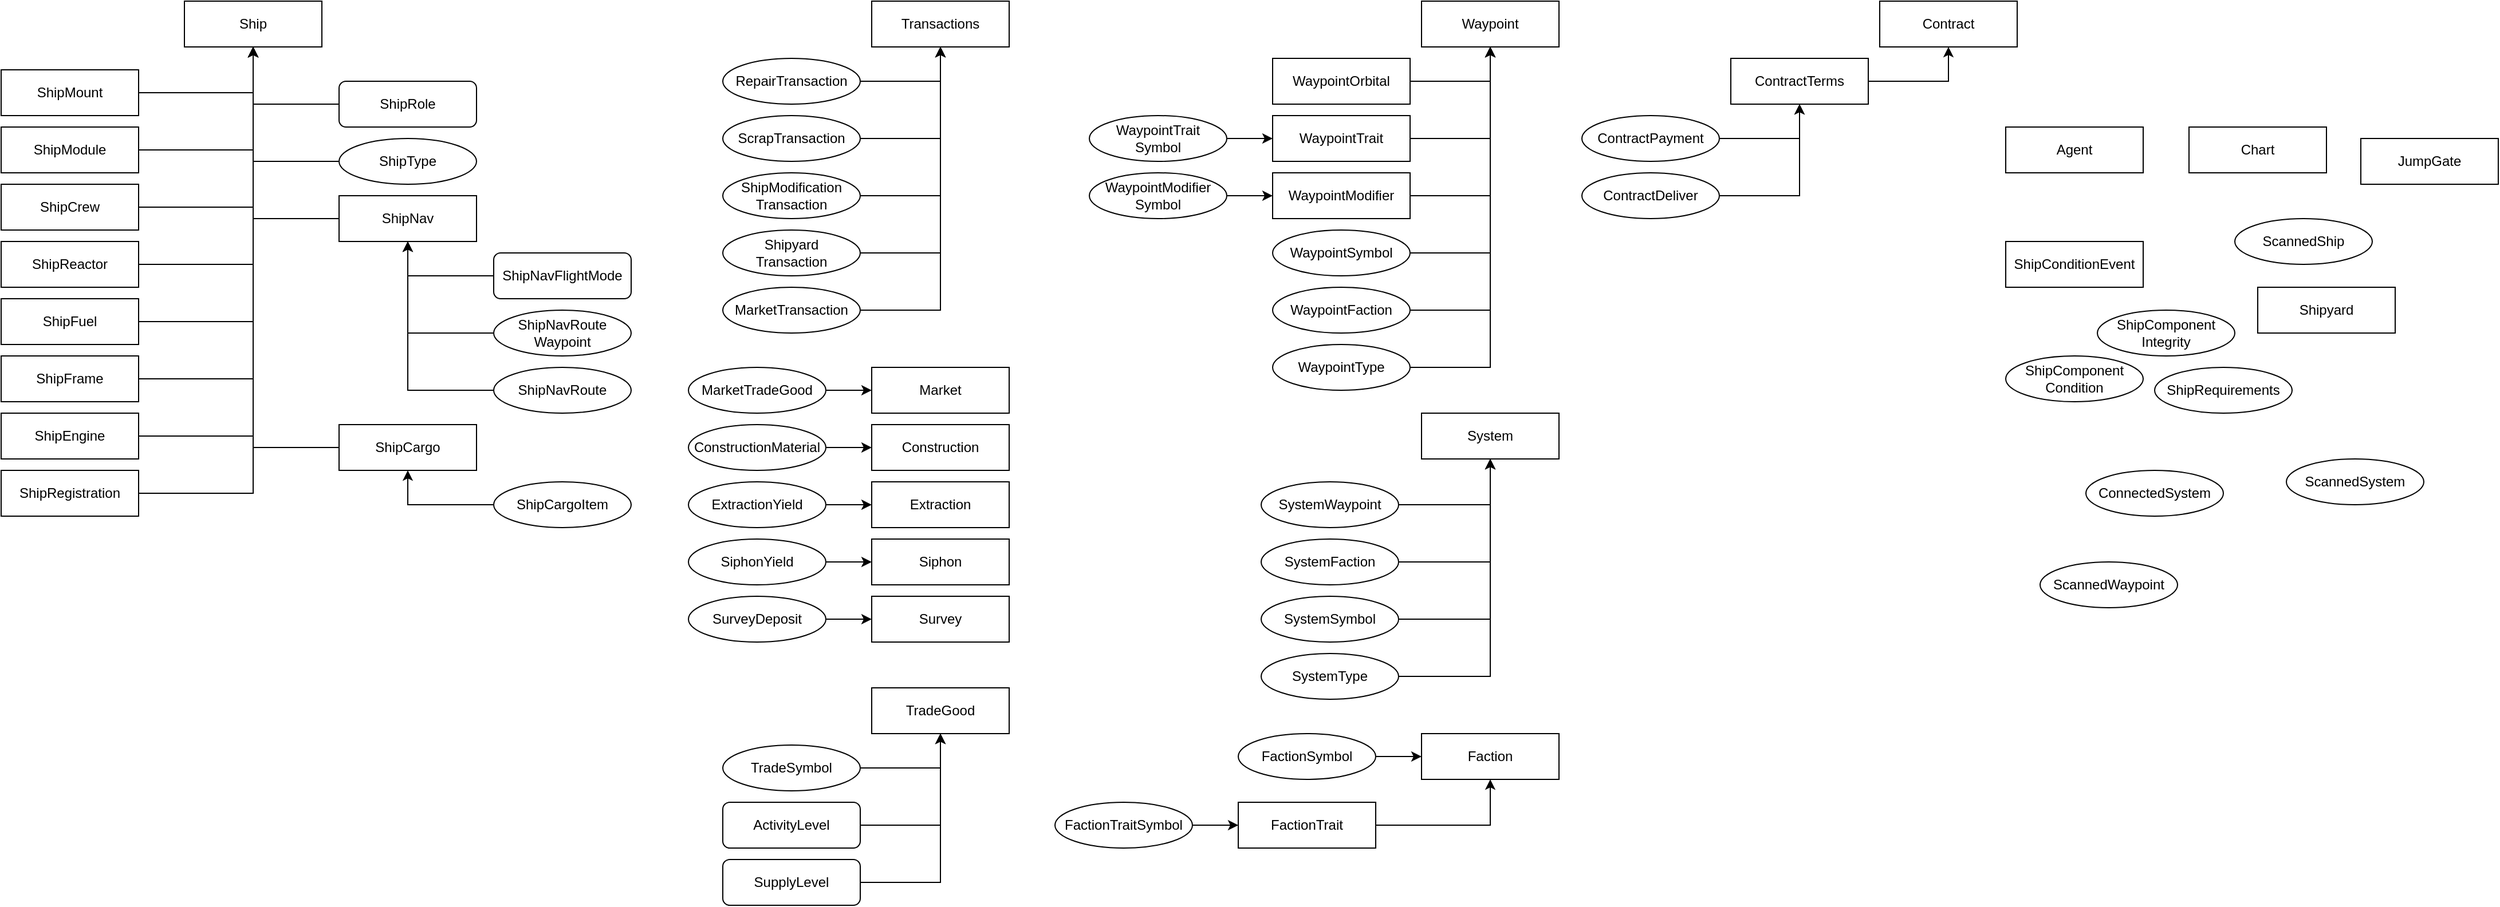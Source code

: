 <mxfile version="24.5.4" type="github" pages="2">
  <diagram name="Page-1" id="n1djBMxe8hHKIEd8i9Pb">
    <mxGraphModel dx="2764" dy="1000" grid="1" gridSize="10" guides="1" tooltips="1" connect="1" arrows="1" fold="1" page="1" pageScale="1" pageWidth="850" pageHeight="1100" math="0" shadow="0">
      <root>
        <mxCell id="0" />
        <mxCell id="1" parent="0" />
        <mxCell id="49KmKqLuegTFWFSld-SZ-138" style="edgeStyle=orthogonalEdgeStyle;rounded=0;orthogonalLoop=1;jettySize=auto;html=1;" edge="1" parent="1" source="49KmKqLuegTFWFSld-SZ-6" target="49KmKqLuegTFWFSld-SZ-116">
          <mxGeometry relative="1" as="geometry" />
        </mxCell>
        <mxCell id="49KmKqLuegTFWFSld-SZ-6" value="ActivityLevel" style="rounded=1;whiteSpace=wrap;html=1;" vertex="1" parent="1">
          <mxGeometry x="-90" y="780" width="120" height="40" as="geometry" />
        </mxCell>
        <mxCell id="49KmKqLuegTFWFSld-SZ-7" value="Agent" style="rounded=0;whiteSpace=wrap;html=1;" vertex="1" parent="1">
          <mxGeometry x="1030" y="190" width="120" height="40" as="geometry" />
        </mxCell>
        <mxCell id="49KmKqLuegTFWFSld-SZ-8" value="Chart" style="rounded=0;whiteSpace=wrap;html=1;" vertex="1" parent="1">
          <mxGeometry x="1190" y="190" width="120" height="40" as="geometry" />
        </mxCell>
        <mxCell id="49KmKqLuegTFWFSld-SZ-9" value="ConnectedSystem" style="ellipse;whiteSpace=wrap;html=1;" vertex="1" parent="1">
          <mxGeometry x="1100" y="490" width="120" height="40" as="geometry" />
        </mxCell>
        <mxCell id="49KmKqLuegTFWFSld-SZ-11" value="Construction" style="rounded=0;whiteSpace=wrap;html=1;" vertex="1" parent="1">
          <mxGeometry x="40" y="450" width="120" height="40" as="geometry" />
        </mxCell>
        <mxCell id="49KmKqLuegTFWFSld-SZ-18" style="edgeStyle=orthogonalEdgeStyle;rounded=0;orthogonalLoop=1;jettySize=auto;html=1;" edge="1" parent="1" source="49KmKqLuegTFWFSld-SZ-13" target="49KmKqLuegTFWFSld-SZ-11">
          <mxGeometry relative="1" as="geometry" />
        </mxCell>
        <mxCell id="49KmKqLuegTFWFSld-SZ-13" value="ConstructionMaterial" style="ellipse;whiteSpace=wrap;html=1;" vertex="1" parent="1">
          <mxGeometry x="-120" y="450" width="120" height="40" as="geometry" />
        </mxCell>
        <mxCell id="49KmKqLuegTFWFSld-SZ-14" value="Contract" style="rounded=0;whiteSpace=wrap;html=1;" vertex="1" parent="1">
          <mxGeometry x="920" y="80" width="120" height="40" as="geometry" />
        </mxCell>
        <mxCell id="49KmKqLuegTFWFSld-SZ-23" style="edgeStyle=orthogonalEdgeStyle;rounded=0;orthogonalLoop=1;jettySize=auto;html=1;" edge="1" parent="1" source="49KmKqLuegTFWFSld-SZ-15" target="49KmKqLuegTFWFSld-SZ-14">
          <mxGeometry relative="1" as="geometry" />
        </mxCell>
        <mxCell id="49KmKqLuegTFWFSld-SZ-15" value="ContractTerms" style="rounded=0;whiteSpace=wrap;html=1;" vertex="1" parent="1">
          <mxGeometry x="790" y="130" width="120" height="40" as="geometry" />
        </mxCell>
        <mxCell id="49KmKqLuegTFWFSld-SZ-22" style="edgeStyle=orthogonalEdgeStyle;rounded=0;orthogonalLoop=1;jettySize=auto;html=1;" edge="1" parent="1" source="49KmKqLuegTFWFSld-SZ-19" target="49KmKqLuegTFWFSld-SZ-15">
          <mxGeometry relative="1" as="geometry">
            <mxPoint x="550" y="270" as="sourcePoint" />
          </mxGeometry>
        </mxCell>
        <mxCell id="49KmKqLuegTFWFSld-SZ-19" value="ContractDeliver" style="ellipse;whiteSpace=wrap;html=1;" vertex="1" parent="1">
          <mxGeometry x="660" y="230" width="120" height="40" as="geometry" />
        </mxCell>
        <mxCell id="49KmKqLuegTFWFSld-SZ-21" style="edgeStyle=orthogonalEdgeStyle;rounded=0;orthogonalLoop=1;jettySize=auto;html=1;" edge="1" parent="1" source="49KmKqLuegTFWFSld-SZ-20" target="49KmKqLuegTFWFSld-SZ-15">
          <mxGeometry relative="1" as="geometry">
            <mxPoint x="680" y="270" as="sourcePoint" />
          </mxGeometry>
        </mxCell>
        <mxCell id="49KmKqLuegTFWFSld-SZ-20" value="ContractPayment" style="ellipse;whiteSpace=wrap;html=1;" vertex="1" parent="1">
          <mxGeometry x="660" y="180" width="120" height="40" as="geometry" />
        </mxCell>
        <mxCell id="49KmKqLuegTFWFSld-SZ-24" value="Extraction" style="rounded=0;whiteSpace=wrap;html=1;" vertex="1" parent="1">
          <mxGeometry x="40" y="500" width="120" height="40" as="geometry" />
        </mxCell>
        <mxCell id="49KmKqLuegTFWFSld-SZ-26" style="edgeStyle=orthogonalEdgeStyle;rounded=0;orthogonalLoop=1;jettySize=auto;html=1;" edge="1" parent="1" source="49KmKqLuegTFWFSld-SZ-25" target="49KmKqLuegTFWFSld-SZ-24">
          <mxGeometry relative="1" as="geometry" />
        </mxCell>
        <mxCell id="49KmKqLuegTFWFSld-SZ-25" value="ExtractionYield" style="ellipse;whiteSpace=wrap;html=1;" vertex="1" parent="1">
          <mxGeometry x="-120" y="500" width="120" height="40" as="geometry" />
        </mxCell>
        <mxCell id="49KmKqLuegTFWFSld-SZ-27" value="Faction" style="rounded=0;whiteSpace=wrap;html=1;" vertex="1" parent="1">
          <mxGeometry x="520" y="720" width="120" height="40" as="geometry" />
        </mxCell>
        <mxCell id="49KmKqLuegTFWFSld-SZ-34" style="edgeStyle=orthogonalEdgeStyle;rounded=0;orthogonalLoop=1;jettySize=auto;html=1;" edge="1" parent="1" source="49KmKqLuegTFWFSld-SZ-29" target="49KmKqLuegTFWFSld-SZ-27">
          <mxGeometry relative="1" as="geometry" />
        </mxCell>
        <mxCell id="49KmKqLuegTFWFSld-SZ-29" value="FactionSymbol" style="ellipse;whiteSpace=wrap;html=1;" vertex="1" parent="1">
          <mxGeometry x="360" y="720" width="120" height="40" as="geometry" />
        </mxCell>
        <mxCell id="49KmKqLuegTFWFSld-SZ-33" style="edgeStyle=orthogonalEdgeStyle;rounded=0;orthogonalLoop=1;jettySize=auto;html=1;" edge="1" parent="1" source="49KmKqLuegTFWFSld-SZ-32" target="49KmKqLuegTFWFSld-SZ-27">
          <mxGeometry relative="1" as="geometry" />
        </mxCell>
        <mxCell id="49KmKqLuegTFWFSld-SZ-32" value="FactionTrait" style="rounded=0;whiteSpace=wrap;html=1;" vertex="1" parent="1">
          <mxGeometry x="360" y="780" width="120" height="40" as="geometry" />
        </mxCell>
        <mxCell id="49KmKqLuegTFWFSld-SZ-36" style="edgeStyle=orthogonalEdgeStyle;rounded=0;orthogonalLoop=1;jettySize=auto;html=1;" edge="1" parent="1" source="49KmKqLuegTFWFSld-SZ-35" target="49KmKqLuegTFWFSld-SZ-32">
          <mxGeometry relative="1" as="geometry" />
        </mxCell>
        <mxCell id="49KmKqLuegTFWFSld-SZ-35" value="FactionTraitSymbol" style="ellipse;whiteSpace=wrap;html=1;" vertex="1" parent="1">
          <mxGeometry x="200" y="780" width="120" height="40" as="geometry" />
        </mxCell>
        <mxCell id="49KmKqLuegTFWFSld-SZ-37" value="JumpGate" style="rounded=0;whiteSpace=wrap;html=1;" vertex="1" parent="1">
          <mxGeometry x="1340" y="200" width="120" height="40" as="geometry" />
        </mxCell>
        <mxCell id="49KmKqLuegTFWFSld-SZ-38" value="Market" style="rounded=0;whiteSpace=wrap;html=1;" vertex="1" parent="1">
          <mxGeometry x="40" y="400" width="120" height="40" as="geometry" />
        </mxCell>
        <mxCell id="49KmKqLuegTFWFSld-SZ-139" style="edgeStyle=orthogonalEdgeStyle;rounded=0;orthogonalLoop=1;jettySize=auto;html=1;" edge="1" parent="1" source="49KmKqLuegTFWFSld-SZ-39" target="49KmKqLuegTFWFSld-SZ-38">
          <mxGeometry relative="1" as="geometry" />
        </mxCell>
        <mxCell id="49KmKqLuegTFWFSld-SZ-39" value="MarketTradeGood" style="ellipse;whiteSpace=wrap;html=1;" vertex="1" parent="1">
          <mxGeometry x="-120" y="400" width="120" height="40" as="geometry" />
        </mxCell>
        <mxCell id="49KmKqLuegTFWFSld-SZ-42" style="edgeStyle=orthogonalEdgeStyle;rounded=0;orthogonalLoop=1;jettySize=auto;html=1;" edge="1" parent="1" source="49KmKqLuegTFWFSld-SZ-40" target="49KmKqLuegTFWFSld-SZ-41">
          <mxGeometry relative="1" as="geometry" />
        </mxCell>
        <mxCell id="49KmKqLuegTFWFSld-SZ-40" value="MarketTransaction" style="ellipse;whiteSpace=wrap;html=1;" vertex="1" parent="1">
          <mxGeometry x="-90" y="330" width="120" height="40" as="geometry" />
        </mxCell>
        <mxCell id="49KmKqLuegTFWFSld-SZ-41" value="Transactions" style="rounded=0;whiteSpace=wrap;html=1;" vertex="1" parent="1">
          <mxGeometry x="40" y="80" width="120" height="40" as="geometry" />
        </mxCell>
        <mxCell id="49KmKqLuegTFWFSld-SZ-44" style="edgeStyle=orthogonalEdgeStyle;rounded=0;orthogonalLoop=1;jettySize=auto;html=1;" edge="1" parent="1" source="49KmKqLuegTFWFSld-SZ-43" target="49KmKqLuegTFWFSld-SZ-41">
          <mxGeometry relative="1" as="geometry" />
        </mxCell>
        <mxCell id="49KmKqLuegTFWFSld-SZ-43" value="RepairTransaction" style="ellipse;whiteSpace=wrap;html=1;" vertex="1" parent="1">
          <mxGeometry x="-90" y="130" width="120" height="40" as="geometry" />
        </mxCell>
        <mxCell id="49KmKqLuegTFWFSld-SZ-45" value="ScannedShip" style="ellipse;whiteSpace=wrap;html=1;" vertex="1" parent="1">
          <mxGeometry x="1230" y="270" width="120" height="40" as="geometry" />
        </mxCell>
        <mxCell id="49KmKqLuegTFWFSld-SZ-46" value="ScannedSystem" style="ellipse;whiteSpace=wrap;html=1;" vertex="1" parent="1">
          <mxGeometry x="1275" y="480" width="120" height="40" as="geometry" />
        </mxCell>
        <mxCell id="49KmKqLuegTFWFSld-SZ-47" value="ScannedWaypoint" style="ellipse;whiteSpace=wrap;html=1;" vertex="1" parent="1">
          <mxGeometry x="1060" y="570" width="120" height="40" as="geometry" />
        </mxCell>
        <mxCell id="49KmKqLuegTFWFSld-SZ-49" style="edgeStyle=orthogonalEdgeStyle;rounded=0;orthogonalLoop=1;jettySize=auto;html=1;" edge="1" parent="1" source="49KmKqLuegTFWFSld-SZ-48" target="49KmKqLuegTFWFSld-SZ-41">
          <mxGeometry relative="1" as="geometry" />
        </mxCell>
        <mxCell id="49KmKqLuegTFWFSld-SZ-48" value="ScrapTransaction" style="ellipse;whiteSpace=wrap;html=1;" vertex="1" parent="1">
          <mxGeometry x="-90" y="180" width="120" height="40" as="geometry" />
        </mxCell>
        <mxCell id="49KmKqLuegTFWFSld-SZ-50" value="Ship" style="rounded=0;whiteSpace=wrap;html=1;" vertex="1" parent="1">
          <mxGeometry x="-560" y="80" width="120" height="40" as="geometry" />
        </mxCell>
        <mxCell id="49KmKqLuegTFWFSld-SZ-53" style="edgeStyle=orthogonalEdgeStyle;rounded=0;orthogonalLoop=1;jettySize=auto;html=1;" edge="1" parent="1" source="49KmKqLuegTFWFSld-SZ-52" target="49KmKqLuegTFWFSld-SZ-50">
          <mxGeometry relative="1" as="geometry" />
        </mxCell>
        <mxCell id="49KmKqLuegTFWFSld-SZ-52" value="ShipCargo" style="rounded=0;whiteSpace=wrap;html=1;" vertex="1" parent="1">
          <mxGeometry x="-425" y="450" width="120" height="40" as="geometry" />
        </mxCell>
        <mxCell id="49KmKqLuegTFWFSld-SZ-55" style="edgeStyle=orthogonalEdgeStyle;rounded=0;orthogonalLoop=1;jettySize=auto;html=1;" edge="1" parent="1" source="49KmKqLuegTFWFSld-SZ-54" target="49KmKqLuegTFWFSld-SZ-52">
          <mxGeometry relative="1" as="geometry" />
        </mxCell>
        <mxCell id="49KmKqLuegTFWFSld-SZ-54" value="ShipCargoItem" style="ellipse;whiteSpace=wrap;html=1;" vertex="1" parent="1">
          <mxGeometry x="-290" y="500" width="120" height="40" as="geometry" />
        </mxCell>
        <mxCell id="49KmKqLuegTFWFSld-SZ-56" value="&lt;div&gt;ShipComponent&lt;/div&gt;&lt;div&gt;Condition&lt;br&gt;&lt;/div&gt;" style="ellipse;whiteSpace=wrap;html=1;" vertex="1" parent="1">
          <mxGeometry x="1030" y="390" width="120" height="40" as="geometry" />
        </mxCell>
        <mxCell id="49KmKqLuegTFWFSld-SZ-57" value="&lt;div&gt;ShipComponent&lt;/div&gt;&lt;div&gt;Integrity&lt;br&gt;&lt;/div&gt;" style="ellipse;whiteSpace=wrap;html=1;" vertex="1" parent="1">
          <mxGeometry x="1110" y="350" width="120" height="40" as="geometry" />
        </mxCell>
        <mxCell id="49KmKqLuegTFWFSld-SZ-59" value="ShipConditionEvent" style="rounded=0;whiteSpace=wrap;html=1;" vertex="1" parent="1">
          <mxGeometry x="1030" y="290" width="120" height="40" as="geometry" />
        </mxCell>
        <mxCell id="49KmKqLuegTFWFSld-SZ-63" style="edgeStyle=orthogonalEdgeStyle;rounded=0;orthogonalLoop=1;jettySize=auto;html=1;" edge="1" parent="1" source="49KmKqLuegTFWFSld-SZ-62" target="49KmKqLuegTFWFSld-SZ-50">
          <mxGeometry relative="1" as="geometry" />
        </mxCell>
        <mxCell id="49KmKqLuegTFWFSld-SZ-62" value="ShipCrew" style="rounded=0;whiteSpace=wrap;html=1;" vertex="1" parent="1">
          <mxGeometry x="-720" y="240" width="120" height="40" as="geometry" />
        </mxCell>
        <mxCell id="49KmKqLuegTFWFSld-SZ-65" style="edgeStyle=orthogonalEdgeStyle;rounded=0;orthogonalLoop=1;jettySize=auto;html=1;" edge="1" parent="1" source="49KmKqLuegTFWFSld-SZ-64" target="49KmKqLuegTFWFSld-SZ-50">
          <mxGeometry relative="1" as="geometry" />
        </mxCell>
        <mxCell id="49KmKqLuegTFWFSld-SZ-64" value="ShipEngine" style="rounded=0;whiteSpace=wrap;html=1;" vertex="1" parent="1">
          <mxGeometry x="-720" y="440" width="120" height="40" as="geometry" />
        </mxCell>
        <mxCell id="49KmKqLuegTFWFSld-SZ-67" style="edgeStyle=orthogonalEdgeStyle;rounded=0;orthogonalLoop=1;jettySize=auto;html=1;" edge="1" parent="1" source="49KmKqLuegTFWFSld-SZ-66" target="49KmKqLuegTFWFSld-SZ-50">
          <mxGeometry relative="1" as="geometry" />
        </mxCell>
        <mxCell id="49KmKqLuegTFWFSld-SZ-66" value="ShipFrame" style="rounded=0;whiteSpace=wrap;html=1;" vertex="1" parent="1">
          <mxGeometry x="-720" y="390" width="120" height="40" as="geometry" />
        </mxCell>
        <mxCell id="49KmKqLuegTFWFSld-SZ-69" style="edgeStyle=orthogonalEdgeStyle;rounded=0;orthogonalLoop=1;jettySize=auto;html=1;" edge="1" parent="1" source="49KmKqLuegTFWFSld-SZ-68" target="49KmKqLuegTFWFSld-SZ-50">
          <mxGeometry relative="1" as="geometry" />
        </mxCell>
        <mxCell id="49KmKqLuegTFWFSld-SZ-68" value="ShipFuel" style="rounded=0;whiteSpace=wrap;html=1;" vertex="1" parent="1">
          <mxGeometry x="-720" y="340" width="120" height="40" as="geometry" />
        </mxCell>
        <mxCell id="49KmKqLuegTFWFSld-SZ-71" style="edgeStyle=orthogonalEdgeStyle;rounded=0;orthogonalLoop=1;jettySize=auto;html=1;" edge="1" parent="1" source="49KmKqLuegTFWFSld-SZ-70" target="49KmKqLuegTFWFSld-SZ-41">
          <mxGeometry relative="1" as="geometry" />
        </mxCell>
        <mxCell id="49KmKqLuegTFWFSld-SZ-70" value="&lt;div&gt;ShipModification&lt;/div&gt;&lt;div&gt;Transaction&lt;br&gt;&lt;/div&gt;" style="ellipse;whiteSpace=wrap;html=1;" vertex="1" parent="1">
          <mxGeometry x="-90" y="230" width="120" height="40" as="geometry" />
        </mxCell>
        <mxCell id="49KmKqLuegTFWFSld-SZ-73" style="edgeStyle=orthogonalEdgeStyle;rounded=0;orthogonalLoop=1;jettySize=auto;html=1;" edge="1" parent="1" source="49KmKqLuegTFWFSld-SZ-72" target="49KmKqLuegTFWFSld-SZ-50">
          <mxGeometry relative="1" as="geometry" />
        </mxCell>
        <mxCell id="49KmKqLuegTFWFSld-SZ-72" value="ShipModule" style="rounded=0;whiteSpace=wrap;html=1;" vertex="1" parent="1">
          <mxGeometry x="-720" y="190" width="120" height="40" as="geometry" />
        </mxCell>
        <mxCell id="49KmKqLuegTFWFSld-SZ-75" style="edgeStyle=orthogonalEdgeStyle;rounded=0;orthogonalLoop=1;jettySize=auto;html=1;" edge="1" parent="1" source="49KmKqLuegTFWFSld-SZ-74" target="49KmKqLuegTFWFSld-SZ-50">
          <mxGeometry relative="1" as="geometry" />
        </mxCell>
        <mxCell id="49KmKqLuegTFWFSld-SZ-74" value="ShipMount" style="rounded=0;whiteSpace=wrap;html=1;" vertex="1" parent="1">
          <mxGeometry x="-720" y="140" width="120" height="40" as="geometry" />
        </mxCell>
        <mxCell id="49KmKqLuegTFWFSld-SZ-77" style="edgeStyle=orthogonalEdgeStyle;rounded=0;orthogonalLoop=1;jettySize=auto;html=1;" edge="1" parent="1" source="49KmKqLuegTFWFSld-SZ-76" target="49KmKqLuegTFWFSld-SZ-50">
          <mxGeometry relative="1" as="geometry" />
        </mxCell>
        <mxCell id="49KmKqLuegTFWFSld-SZ-76" value="ShipNav" style="rounded=0;whiteSpace=wrap;html=1;" vertex="1" parent="1">
          <mxGeometry x="-425" y="250" width="120" height="40" as="geometry" />
        </mxCell>
        <mxCell id="49KmKqLuegTFWFSld-SZ-79" style="edgeStyle=orthogonalEdgeStyle;rounded=0;orthogonalLoop=1;jettySize=auto;html=1;" edge="1" parent="1" source="49KmKqLuegTFWFSld-SZ-78" target="49KmKqLuegTFWFSld-SZ-76">
          <mxGeometry relative="1" as="geometry" />
        </mxCell>
        <mxCell id="49KmKqLuegTFWFSld-SZ-78" value="ShipNavFlightMode" style="rounded=1;whiteSpace=wrap;html=1;" vertex="1" parent="1">
          <mxGeometry x="-290" y="300" width="120" height="40" as="geometry" />
        </mxCell>
        <mxCell id="49KmKqLuegTFWFSld-SZ-81" style="edgeStyle=orthogonalEdgeStyle;rounded=0;orthogonalLoop=1;jettySize=auto;html=1;" edge="1" parent="1" source="49KmKqLuegTFWFSld-SZ-80" target="49KmKqLuegTFWFSld-SZ-76">
          <mxGeometry relative="1" as="geometry" />
        </mxCell>
        <mxCell id="49KmKqLuegTFWFSld-SZ-80" value="ShipNavRoute" style="ellipse;whiteSpace=wrap;html=1;" vertex="1" parent="1">
          <mxGeometry x="-290" y="400" width="120" height="40" as="geometry" />
        </mxCell>
        <mxCell id="49KmKqLuegTFWFSld-SZ-83" style="edgeStyle=orthogonalEdgeStyle;rounded=0;orthogonalLoop=1;jettySize=auto;html=1;" edge="1" parent="1" source="49KmKqLuegTFWFSld-SZ-82" target="49KmKqLuegTFWFSld-SZ-76">
          <mxGeometry relative="1" as="geometry" />
        </mxCell>
        <mxCell id="49KmKqLuegTFWFSld-SZ-82" value="&lt;div&gt;ShipNavRoute&lt;/div&gt;&lt;div&gt;Waypoint&lt;br&gt;&lt;/div&gt;" style="ellipse;whiteSpace=wrap;html=1;" vertex="1" parent="1">
          <mxGeometry x="-290" y="350" width="120" height="40" as="geometry" />
        </mxCell>
        <mxCell id="49KmKqLuegTFWFSld-SZ-86" style="edgeStyle=orthogonalEdgeStyle;rounded=0;orthogonalLoop=1;jettySize=auto;html=1;" edge="1" parent="1" source="49KmKqLuegTFWFSld-SZ-85" target="49KmKqLuegTFWFSld-SZ-50">
          <mxGeometry relative="1" as="geometry" />
        </mxCell>
        <mxCell id="49KmKqLuegTFWFSld-SZ-85" value="ShipReactor" style="rounded=0;whiteSpace=wrap;html=1;" vertex="1" parent="1">
          <mxGeometry x="-720" y="290" width="120" height="40" as="geometry" />
        </mxCell>
        <mxCell id="49KmKqLuegTFWFSld-SZ-88" style="edgeStyle=orthogonalEdgeStyle;rounded=0;orthogonalLoop=1;jettySize=auto;html=1;" edge="1" parent="1" source="49KmKqLuegTFWFSld-SZ-87" target="49KmKqLuegTFWFSld-SZ-50">
          <mxGeometry relative="1" as="geometry" />
        </mxCell>
        <mxCell id="49KmKqLuegTFWFSld-SZ-87" value="ShipRegistration" style="rounded=0;whiteSpace=wrap;html=1;" vertex="1" parent="1">
          <mxGeometry x="-720" y="490" width="120" height="40" as="geometry" />
        </mxCell>
        <mxCell id="49KmKqLuegTFWFSld-SZ-89" value="ShipRequirements" style="ellipse;whiteSpace=wrap;html=1;" vertex="1" parent="1">
          <mxGeometry x="1160" y="400" width="120" height="40" as="geometry" />
        </mxCell>
        <mxCell id="49KmKqLuegTFWFSld-SZ-91" style="edgeStyle=orthogonalEdgeStyle;rounded=0;orthogonalLoop=1;jettySize=auto;html=1;" edge="1" parent="1" source="49KmKqLuegTFWFSld-SZ-90" target="49KmKqLuegTFWFSld-SZ-50">
          <mxGeometry relative="1" as="geometry" />
        </mxCell>
        <mxCell id="49KmKqLuegTFWFSld-SZ-90" value="ShipRole" style="rounded=1;whiteSpace=wrap;html=1;" vertex="1" parent="1">
          <mxGeometry x="-425" y="150" width="120" height="40" as="geometry" />
        </mxCell>
        <mxCell id="49KmKqLuegTFWFSld-SZ-93" style="edgeStyle=orthogonalEdgeStyle;rounded=0;orthogonalLoop=1;jettySize=auto;html=1;" edge="1" parent="1" source="49KmKqLuegTFWFSld-SZ-92" target="49KmKqLuegTFWFSld-SZ-50">
          <mxGeometry relative="1" as="geometry" />
        </mxCell>
        <mxCell id="49KmKqLuegTFWFSld-SZ-92" value="ShipType" style="ellipse;whiteSpace=wrap;html=1;" vertex="1" parent="1">
          <mxGeometry x="-425" y="200" width="120" height="40" as="geometry" />
        </mxCell>
        <mxCell id="49KmKqLuegTFWFSld-SZ-94" value="Shipyard" style="rounded=0;whiteSpace=wrap;html=1;" vertex="1" parent="1">
          <mxGeometry x="1250" y="330" width="120" height="40" as="geometry" />
        </mxCell>
        <mxCell id="49KmKqLuegTFWFSld-SZ-97" style="edgeStyle=orthogonalEdgeStyle;rounded=0;orthogonalLoop=1;jettySize=auto;html=1;" edge="1" parent="1" source="49KmKqLuegTFWFSld-SZ-96" target="49KmKqLuegTFWFSld-SZ-41">
          <mxGeometry relative="1" as="geometry" />
        </mxCell>
        <mxCell id="49KmKqLuegTFWFSld-SZ-96" value="&lt;div&gt;Shipyard&lt;/div&gt;&lt;div&gt;Transaction&lt;br&gt;&lt;/div&gt;" style="ellipse;whiteSpace=wrap;html=1;" vertex="1" parent="1">
          <mxGeometry x="-90" y="280" width="120" height="40" as="geometry" />
        </mxCell>
        <mxCell id="49KmKqLuegTFWFSld-SZ-100" style="edgeStyle=orthogonalEdgeStyle;rounded=0;orthogonalLoop=1;jettySize=auto;html=1;" edge="1" parent="1" source="49KmKqLuegTFWFSld-SZ-98" target="49KmKqLuegTFWFSld-SZ-99">
          <mxGeometry relative="1" as="geometry" />
        </mxCell>
        <mxCell id="49KmKqLuegTFWFSld-SZ-98" value="SiphonYield" style="ellipse;whiteSpace=wrap;html=1;" vertex="1" parent="1">
          <mxGeometry x="-120" y="550" width="120" height="40" as="geometry" />
        </mxCell>
        <mxCell id="49KmKqLuegTFWFSld-SZ-99" value="Siphon" style="rounded=0;whiteSpace=wrap;html=1;" vertex="1" parent="1">
          <mxGeometry x="40" y="550" width="120" height="40" as="geometry" />
        </mxCell>
        <mxCell id="49KmKqLuegTFWFSld-SZ-137" style="edgeStyle=orthogonalEdgeStyle;rounded=0;orthogonalLoop=1;jettySize=auto;html=1;" edge="1" parent="1" source="49KmKqLuegTFWFSld-SZ-101" target="49KmKqLuegTFWFSld-SZ-116">
          <mxGeometry relative="1" as="geometry" />
        </mxCell>
        <mxCell id="49KmKqLuegTFWFSld-SZ-101" value="SupplyLevel" style="rounded=1;whiteSpace=wrap;html=1;" vertex="1" parent="1">
          <mxGeometry x="-90" y="830" width="120" height="40" as="geometry" />
        </mxCell>
        <mxCell id="49KmKqLuegTFWFSld-SZ-102" value="Survey" style="rounded=0;whiteSpace=wrap;html=1;" vertex="1" parent="1">
          <mxGeometry x="40" y="600" width="120" height="40" as="geometry" />
        </mxCell>
        <mxCell id="49KmKqLuegTFWFSld-SZ-105" style="edgeStyle=orthogonalEdgeStyle;rounded=0;orthogonalLoop=1;jettySize=auto;html=1;" edge="1" parent="1" source="49KmKqLuegTFWFSld-SZ-104" target="49KmKqLuegTFWFSld-SZ-102">
          <mxGeometry relative="1" as="geometry" />
        </mxCell>
        <mxCell id="49KmKqLuegTFWFSld-SZ-104" value="SurveyDeposit" style="ellipse;whiteSpace=wrap;html=1;" vertex="1" parent="1">
          <mxGeometry x="-120" y="600" width="120" height="40" as="geometry" />
        </mxCell>
        <mxCell id="49KmKqLuegTFWFSld-SZ-106" value="System" style="rounded=0;whiteSpace=wrap;html=1;" vertex="1" parent="1">
          <mxGeometry x="520" y="440" width="120" height="40" as="geometry" />
        </mxCell>
        <mxCell id="49KmKqLuegTFWFSld-SZ-112" style="edgeStyle=orthogonalEdgeStyle;rounded=0;orthogonalLoop=1;jettySize=auto;html=1;" edge="1" parent="1" source="49KmKqLuegTFWFSld-SZ-107" target="49KmKqLuegTFWFSld-SZ-106">
          <mxGeometry relative="1" as="geometry" />
        </mxCell>
        <mxCell id="49KmKqLuegTFWFSld-SZ-107" value="SystemFaction" style="ellipse;whiteSpace=wrap;html=1;" vertex="1" parent="1">
          <mxGeometry x="380" y="550" width="120" height="40" as="geometry" />
        </mxCell>
        <mxCell id="49KmKqLuegTFWFSld-SZ-113" style="edgeStyle=orthogonalEdgeStyle;rounded=0;orthogonalLoop=1;jettySize=auto;html=1;" edge="1" parent="1" source="49KmKqLuegTFWFSld-SZ-108" target="49KmKqLuegTFWFSld-SZ-106">
          <mxGeometry relative="1" as="geometry" />
        </mxCell>
        <mxCell id="49KmKqLuegTFWFSld-SZ-108" value="SystemSymbol" style="ellipse;whiteSpace=wrap;html=1;" vertex="1" parent="1">
          <mxGeometry x="380" y="600" width="120" height="40" as="geometry" />
        </mxCell>
        <mxCell id="49KmKqLuegTFWFSld-SZ-114" style="edgeStyle=orthogonalEdgeStyle;rounded=0;orthogonalLoop=1;jettySize=auto;html=1;" edge="1" parent="1" source="49KmKqLuegTFWFSld-SZ-110" target="49KmKqLuegTFWFSld-SZ-106">
          <mxGeometry relative="1" as="geometry" />
        </mxCell>
        <mxCell id="49KmKqLuegTFWFSld-SZ-110" value="SystemType" style="ellipse;whiteSpace=wrap;html=1;" vertex="1" parent="1">
          <mxGeometry x="380" y="650" width="120" height="40" as="geometry" />
        </mxCell>
        <mxCell id="49KmKqLuegTFWFSld-SZ-115" style="edgeStyle=orthogonalEdgeStyle;rounded=0;orthogonalLoop=1;jettySize=auto;html=1;" edge="1" parent="1" source="49KmKqLuegTFWFSld-SZ-111" target="49KmKqLuegTFWFSld-SZ-106">
          <mxGeometry relative="1" as="geometry" />
        </mxCell>
        <mxCell id="49KmKqLuegTFWFSld-SZ-111" value="SystemWaypoint" style="ellipse;whiteSpace=wrap;html=1;" vertex="1" parent="1">
          <mxGeometry x="380" y="500" width="120" height="40" as="geometry" />
        </mxCell>
        <mxCell id="49KmKqLuegTFWFSld-SZ-116" value="TradeGood" style="rounded=0;whiteSpace=wrap;html=1;" vertex="1" parent="1">
          <mxGeometry x="40" y="680" width="120" height="40" as="geometry" />
        </mxCell>
        <mxCell id="49KmKqLuegTFWFSld-SZ-118" style="edgeStyle=orthogonalEdgeStyle;rounded=0;orthogonalLoop=1;jettySize=auto;html=1;" edge="1" parent="1" source="49KmKqLuegTFWFSld-SZ-117" target="49KmKqLuegTFWFSld-SZ-116">
          <mxGeometry relative="1" as="geometry" />
        </mxCell>
        <mxCell id="49KmKqLuegTFWFSld-SZ-117" value="TradeSymbol" style="ellipse;whiteSpace=wrap;html=1;" vertex="1" parent="1">
          <mxGeometry x="-90" y="730" width="120" height="40" as="geometry" />
        </mxCell>
        <mxCell id="49KmKqLuegTFWFSld-SZ-119" value="Waypoint" style="rounded=0;whiteSpace=wrap;html=1;" vertex="1" parent="1">
          <mxGeometry x="520" y="80" width="120" height="40" as="geometry" />
        </mxCell>
        <mxCell id="49KmKqLuegTFWFSld-SZ-129" style="edgeStyle=orthogonalEdgeStyle;rounded=0;orthogonalLoop=1;jettySize=auto;html=1;" edge="1" parent="1" source="49KmKqLuegTFWFSld-SZ-120" target="49KmKqLuegTFWFSld-SZ-119">
          <mxGeometry relative="1" as="geometry" />
        </mxCell>
        <mxCell id="49KmKqLuegTFWFSld-SZ-120" value="WaypointFaction" style="ellipse;whiteSpace=wrap;html=1;" vertex="1" parent="1">
          <mxGeometry x="390" y="330" width="120" height="40" as="geometry" />
        </mxCell>
        <mxCell id="49KmKqLuegTFWFSld-SZ-132" style="edgeStyle=orthogonalEdgeStyle;rounded=0;orthogonalLoop=1;jettySize=auto;html=1;" edge="1" parent="1" source="49KmKqLuegTFWFSld-SZ-122" target="49KmKqLuegTFWFSld-SZ-119">
          <mxGeometry relative="1" as="geometry" />
        </mxCell>
        <mxCell id="49KmKqLuegTFWFSld-SZ-122" value="WaypointModifier" style="rounded=0;whiteSpace=wrap;html=1;" vertex="1" parent="1">
          <mxGeometry x="390" y="230" width="120" height="40" as="geometry" />
        </mxCell>
        <mxCell id="49KmKqLuegTFWFSld-SZ-136" style="edgeStyle=orthogonalEdgeStyle;rounded=0;orthogonalLoop=1;jettySize=auto;html=1;" edge="1" parent="1" source="49KmKqLuegTFWFSld-SZ-123" target="49KmKqLuegTFWFSld-SZ-122">
          <mxGeometry relative="1" as="geometry" />
        </mxCell>
        <mxCell id="49KmKqLuegTFWFSld-SZ-123" value="&lt;div&gt;WaypointModifier&lt;/div&gt;&lt;div&gt;Symbol&lt;br&gt;&lt;/div&gt;" style="ellipse;whiteSpace=wrap;html=1;direction=west;" vertex="1" parent="1">
          <mxGeometry x="230" y="230" width="120" height="40" as="geometry" />
        </mxCell>
        <mxCell id="49KmKqLuegTFWFSld-SZ-133" style="edgeStyle=orthogonalEdgeStyle;rounded=0;orthogonalLoop=1;jettySize=auto;html=1;" edge="1" parent="1" source="49KmKqLuegTFWFSld-SZ-124" target="49KmKqLuegTFWFSld-SZ-119">
          <mxGeometry relative="1" as="geometry" />
        </mxCell>
        <mxCell id="49KmKqLuegTFWFSld-SZ-124" value="WaypointOrbital" style="rounded=0;whiteSpace=wrap;html=1;" vertex="1" parent="1">
          <mxGeometry x="390" y="130" width="120" height="40" as="geometry" />
        </mxCell>
        <mxCell id="49KmKqLuegTFWFSld-SZ-134" style="edgeStyle=orthogonalEdgeStyle;rounded=0;orthogonalLoop=1;jettySize=auto;html=1;" edge="1" parent="1" source="49KmKqLuegTFWFSld-SZ-125" target="49KmKqLuegTFWFSld-SZ-119">
          <mxGeometry relative="1" as="geometry" />
        </mxCell>
        <mxCell id="49KmKqLuegTFWFSld-SZ-125" value="WaypointTrait" style="rounded=0;whiteSpace=wrap;html=1;" vertex="1" parent="1">
          <mxGeometry x="390" y="180" width="120" height="40" as="geometry" />
        </mxCell>
        <mxCell id="49KmKqLuegTFWFSld-SZ-135" style="edgeStyle=orthogonalEdgeStyle;rounded=0;orthogonalLoop=1;jettySize=auto;html=1;" edge="1" parent="1" source="49KmKqLuegTFWFSld-SZ-126" target="49KmKqLuegTFWFSld-SZ-125">
          <mxGeometry relative="1" as="geometry" />
        </mxCell>
        <mxCell id="49KmKqLuegTFWFSld-SZ-126" value="&lt;div&gt;WaypointTrait&lt;/div&gt;&lt;div&gt;Symbol&lt;br&gt;&lt;/div&gt;" style="ellipse;whiteSpace=wrap;html=1;" vertex="1" parent="1">
          <mxGeometry x="230" y="180" width="120" height="40" as="geometry" />
        </mxCell>
        <mxCell id="49KmKqLuegTFWFSld-SZ-130" style="edgeStyle=orthogonalEdgeStyle;rounded=0;orthogonalLoop=1;jettySize=auto;html=1;" edge="1" parent="1" source="49KmKqLuegTFWFSld-SZ-127" target="49KmKqLuegTFWFSld-SZ-119">
          <mxGeometry relative="1" as="geometry" />
        </mxCell>
        <mxCell id="49KmKqLuegTFWFSld-SZ-127" value="WaypointSymbol" style="ellipse;whiteSpace=wrap;html=1;" vertex="1" parent="1">
          <mxGeometry x="390" y="280" width="120" height="40" as="geometry" />
        </mxCell>
        <mxCell id="49KmKqLuegTFWFSld-SZ-131" style="edgeStyle=orthogonalEdgeStyle;rounded=0;orthogonalLoop=1;jettySize=auto;html=1;" edge="1" parent="1" source="49KmKqLuegTFWFSld-SZ-128" target="49KmKqLuegTFWFSld-SZ-119">
          <mxGeometry relative="1" as="geometry" />
        </mxCell>
        <mxCell id="49KmKqLuegTFWFSld-SZ-128" value="WaypointType" style="ellipse;whiteSpace=wrap;html=1;" vertex="1" parent="1">
          <mxGeometry x="390" y="380" width="120" height="40" as="geometry" />
        </mxCell>
      </root>
    </mxGraphModel>
  </diagram>
  <diagram id="Fc-QnPmg5czNxXZ4DRDK" name="Page-2">
    <mxGraphModel dx="699" dy="991" grid="1" gridSize="10" guides="1" tooltips="1" connect="1" arrows="1" fold="1" page="1" pageScale="1" pageWidth="850" pageHeight="1100" math="0" shadow="0">
      <root>
        <mxCell id="0" />
        <mxCell id="1" parent="0" />
        <mxCell id="wCoqcx_CeEzF5aodKYtF-16" style="edgeStyle=orthogonalEdgeStyle;rounded=0;orthogonalLoop=1;jettySize=auto;html=1;entryX=0;entryY=0.5;entryDx=0;entryDy=0;" edge="1" parent="1" source="wCoqcx_CeEzF5aodKYtF-9" target="wCoqcx_CeEzF5aodKYtF-11">
          <mxGeometry relative="1" as="geometry" />
        </mxCell>
        <mxCell id="wCoqcx_CeEzF5aodKYtF-17" style="edgeStyle=orthogonalEdgeStyle;rounded=0;orthogonalLoop=1;jettySize=auto;html=1;entryX=0;entryY=0.5;entryDx=0;entryDy=0;" edge="1" parent="1" source="wCoqcx_CeEzF5aodKYtF-9" target="wCoqcx_CeEzF5aodKYtF-13">
          <mxGeometry relative="1" as="geometry" />
        </mxCell>
        <mxCell id="wCoqcx_CeEzF5aodKYtF-29" style="edgeStyle=orthogonalEdgeStyle;rounded=0;orthogonalLoop=1;jettySize=auto;html=1;" edge="1" parent="1" source="wCoqcx_CeEzF5aodKYtF-9" target="wCoqcx_CeEzF5aodKYtF-28">
          <mxGeometry relative="1" as="geometry" />
        </mxCell>
        <mxCell id="wCoqcx_CeEzF5aodKYtF-60" style="edgeStyle=orthogonalEdgeStyle;rounded=0;orthogonalLoop=1;jettySize=auto;html=1;" edge="1" parent="1" source="wCoqcx_CeEzF5aodKYtF-9" target="wCoqcx_CeEzF5aodKYtF-59">
          <mxGeometry relative="1" as="geometry" />
        </mxCell>
        <mxCell id="wCoqcx_CeEzF5aodKYtF-9" value="&lt;div&gt;Agent&lt;/div&gt;" style="whiteSpace=wrap;html=1;align=center;" vertex="1" parent="1">
          <mxGeometry x="40" y="80" width="100" height="40" as="geometry" />
        </mxCell>
        <mxCell id="wCoqcx_CeEzF5aodKYtF-21" style="edgeStyle=orthogonalEdgeStyle;rounded=0;orthogonalLoop=1;jettySize=auto;html=1;" edge="1" parent="1" source="wCoqcx_CeEzF5aodKYtF-10" target="wCoqcx_CeEzF5aodKYtF-15">
          <mxGeometry relative="1" as="geometry" />
        </mxCell>
        <mxCell id="wCoqcx_CeEzF5aodKYtF-10" value="Ship" style="whiteSpace=wrap;html=1;align=center;" vertex="1" parent="1">
          <mxGeometry x="360" y="80" width="100" height="40" as="geometry" />
        </mxCell>
        <mxCell id="wCoqcx_CeEzF5aodKYtF-19" style="edgeStyle=orthogonalEdgeStyle;rounded=0;orthogonalLoop=1;jettySize=auto;html=1;entryX=0;entryY=0.5;entryDx=0;entryDy=0;" edge="1" parent="1" source="wCoqcx_CeEzF5aodKYtF-11" target="wCoqcx_CeEzF5aodKYtF-10">
          <mxGeometry relative="1" as="geometry" />
        </mxCell>
        <mxCell id="wCoqcx_CeEzF5aodKYtF-11" value="&lt;div&gt;has&lt;/div&gt;&lt;div&gt;many&lt;/div&gt;" style="shape=rhombus;perimeter=rhombusPerimeter;whiteSpace=wrap;html=1;align=center;" vertex="1" parent="1">
          <mxGeometry x="200" y="80" width="120" height="40" as="geometry" />
        </mxCell>
        <mxCell id="wCoqcx_CeEzF5aodKYtF-40" style="edgeStyle=orthogonalEdgeStyle;rounded=0;orthogonalLoop=1;jettySize=auto;html=1;" edge="1" parent="1" source="wCoqcx_CeEzF5aodKYtF-12" target="wCoqcx_CeEzF5aodKYtF-38">
          <mxGeometry relative="1" as="geometry" />
        </mxCell>
        <mxCell id="wCoqcx_CeEzF5aodKYtF-12" value="Contract" style="whiteSpace=wrap;html=1;align=center;" vertex="1" parent="1">
          <mxGeometry x="360" y="160" width="100" height="40" as="geometry" />
        </mxCell>
        <mxCell id="wCoqcx_CeEzF5aodKYtF-18" style="edgeStyle=orthogonalEdgeStyle;rounded=0;orthogonalLoop=1;jettySize=auto;html=1;entryX=0;entryY=0.5;entryDx=0;entryDy=0;" edge="1" parent="1" source="wCoqcx_CeEzF5aodKYtF-13" target="wCoqcx_CeEzF5aodKYtF-12">
          <mxGeometry relative="1" as="geometry" />
        </mxCell>
        <mxCell id="wCoqcx_CeEzF5aodKYtF-13" value="&lt;div&gt;has&lt;/div&gt;&lt;div&gt;many&lt;/div&gt;" style="shape=rhombus;perimeter=rhombusPerimeter;whiteSpace=wrap;html=1;align=center;" vertex="1" parent="1">
          <mxGeometry x="200" y="160" width="120" height="40" as="geometry" />
        </mxCell>
        <mxCell id="wCoqcx_CeEzF5aodKYtF-44" style="edgeStyle=orthogonalEdgeStyle;rounded=0;orthogonalLoop=1;jettySize=auto;html=1;" edge="1" parent="1" source="wCoqcx_CeEzF5aodKYtF-14" target="wCoqcx_CeEzF5aodKYtF-43">
          <mxGeometry relative="1" as="geometry" />
        </mxCell>
        <mxCell id="wCoqcx_CeEzF5aodKYtF-14" value="Waypoint" style="whiteSpace=wrap;html=1;align=center;" vertex="1" parent="1">
          <mxGeometry x="540" y="380" width="100" height="40" as="geometry" />
        </mxCell>
        <mxCell id="wCoqcx_CeEzF5aodKYtF-22" style="edgeStyle=orthogonalEdgeStyle;rounded=0;orthogonalLoop=1;jettySize=auto;html=1;" edge="1" parent="1" source="wCoqcx_CeEzF5aodKYtF-15" target="wCoqcx_CeEzF5aodKYtF-14">
          <mxGeometry relative="1" as="geometry" />
        </mxCell>
        <mxCell id="wCoqcx_CeEzF5aodKYtF-15" value="is located at a" style="shape=rhombus;perimeter=rhombusPerimeter;whiteSpace=wrap;html=1;align=center;" vertex="1" parent="1">
          <mxGeometry x="530" y="70" width="120" height="60" as="geometry" />
        </mxCell>
        <mxCell id="wCoqcx_CeEzF5aodKYtF-25" style="edgeStyle=orthogonalEdgeStyle;rounded=0;orthogonalLoop=1;jettySize=auto;html=1;" edge="1" parent="1" source="wCoqcx_CeEzF5aodKYtF-23" target="wCoqcx_CeEzF5aodKYtF-24">
          <mxGeometry relative="1" as="geometry" />
        </mxCell>
        <mxCell id="wCoqcx_CeEzF5aodKYtF-35" style="edgeStyle=orthogonalEdgeStyle;rounded=0;orthogonalLoop=1;jettySize=auto;html=1;" edge="1" parent="1" source="wCoqcx_CeEzF5aodKYtF-23" target="wCoqcx_CeEzF5aodKYtF-34">
          <mxGeometry relative="1" as="geometry" />
        </mxCell>
        <mxCell id="wCoqcx_CeEzF5aodKYtF-23" value="System" style="whiteSpace=wrap;html=1;align=center;" vertex="1" parent="1">
          <mxGeometry x="270" y="610" width="100" height="40" as="geometry" />
        </mxCell>
        <mxCell id="wCoqcx_CeEzF5aodKYtF-26" style="edgeStyle=orthogonalEdgeStyle;rounded=0;orthogonalLoop=1;jettySize=auto;html=1;" edge="1" parent="1" source="wCoqcx_CeEzF5aodKYtF-24" target="wCoqcx_CeEzF5aodKYtF-14">
          <mxGeometry relative="1" as="geometry" />
        </mxCell>
        <mxCell id="wCoqcx_CeEzF5aodKYtF-24" value="&lt;div&gt;contains&lt;/div&gt;&lt;div&gt;many&lt;br&gt;&lt;/div&gt;" style="shape=rhombus;perimeter=rhombusPerimeter;whiteSpace=wrap;html=1;align=center;" vertex="1" parent="1">
          <mxGeometry x="360" y="490" width="120" height="40" as="geometry" />
        </mxCell>
        <mxCell id="wCoqcx_CeEzF5aodKYtF-32" style="edgeStyle=orthogonalEdgeStyle;rounded=0;orthogonalLoop=1;jettySize=auto;html=1;" edge="1" parent="1" source="wCoqcx_CeEzF5aodKYtF-27" target="wCoqcx_CeEzF5aodKYtF-31">
          <mxGeometry relative="1" as="geometry" />
        </mxCell>
        <mxCell id="wCoqcx_CeEzF5aodKYtF-27" value="Faction" style="whiteSpace=wrap;html=1;align=center;" vertex="1" parent="1">
          <mxGeometry x="40" y="400" width="100" height="40" as="geometry" />
        </mxCell>
        <mxCell id="wCoqcx_CeEzF5aodKYtF-30" style="edgeStyle=orthogonalEdgeStyle;rounded=0;orthogonalLoop=1;jettySize=auto;html=1;" edge="1" parent="1" source="wCoqcx_CeEzF5aodKYtF-28" target="wCoqcx_CeEzF5aodKYtF-27">
          <mxGeometry relative="1" as="geometry" />
        </mxCell>
        <mxCell id="wCoqcx_CeEzF5aodKYtF-28" value="&lt;div&gt;is a member&lt;/div&gt;&lt;div&gt;of one&lt;br&gt;&lt;/div&gt;" style="shape=rhombus;perimeter=rhombusPerimeter;whiteSpace=wrap;html=1;align=center;" vertex="1" parent="1">
          <mxGeometry x="30" y="230" width="120" height="40" as="geometry" />
        </mxCell>
        <mxCell id="wCoqcx_CeEzF5aodKYtF-33" style="edgeStyle=orthogonalEdgeStyle;rounded=0;orthogonalLoop=1;jettySize=auto;html=1;" edge="1" parent="1" source="wCoqcx_CeEzF5aodKYtF-31" target="wCoqcx_CeEzF5aodKYtF-12">
          <mxGeometry relative="1" as="geometry" />
        </mxCell>
        <mxCell id="wCoqcx_CeEzF5aodKYtF-31" value="&lt;div&gt;offers&lt;/div&gt;&lt;div&gt;one&lt;br&gt;&lt;/div&gt;" style="shape=rhombus;perimeter=rhombusPerimeter;whiteSpace=wrap;html=1;align=center;" vertex="1" parent="1">
          <mxGeometry x="220" y="400" width="120" height="40" as="geometry" />
        </mxCell>
        <mxCell id="wCoqcx_CeEzF5aodKYtF-36" style="edgeStyle=orthogonalEdgeStyle;rounded=0;orthogonalLoop=1;jettySize=auto;html=1;" edge="1" parent="1" source="wCoqcx_CeEzF5aodKYtF-34" target="wCoqcx_CeEzF5aodKYtF-27">
          <mxGeometry relative="1" as="geometry" />
        </mxCell>
        <mxCell id="wCoqcx_CeEzF5aodKYtF-34" value="&lt;div&gt;is controlled&lt;/div&gt;&lt;div&gt;by many&lt;br&gt;&lt;/div&gt;" style="shape=rhombus;perimeter=rhombusPerimeter;whiteSpace=wrap;html=1;align=center;" vertex="1" parent="1">
          <mxGeometry x="30" y="480" width="120" height="40" as="geometry" />
        </mxCell>
        <mxCell id="wCoqcx_CeEzF5aodKYtF-37" value="Tradegood" style="whiteSpace=wrap;html=1;align=center;" vertex="1" parent="1">
          <mxGeometry x="830" y="160" width="100" height="40" as="geometry" />
        </mxCell>
        <mxCell id="wCoqcx_CeEzF5aodKYtF-39" style="edgeStyle=orthogonalEdgeStyle;rounded=0;orthogonalLoop=1;jettySize=auto;html=1;" edge="1" parent="1" source="wCoqcx_CeEzF5aodKYtF-38" target="wCoqcx_CeEzF5aodKYtF-37">
          <mxGeometry relative="1" as="geometry" />
        </mxCell>
        <mxCell id="wCoqcx_CeEzF5aodKYtF-38" value="&lt;div&gt;requires&lt;/div&gt;&lt;div&gt;many&lt;br&gt;&lt;/div&gt;" style="shape=rhombus;perimeter=rhombusPerimeter;whiteSpace=wrap;html=1;align=center;" vertex="1" parent="1">
          <mxGeometry x="620" y="160" width="120" height="40" as="geometry" />
        </mxCell>
        <mxCell id="wCoqcx_CeEzF5aodKYtF-48" style="edgeStyle=orthogonalEdgeStyle;rounded=0;orthogonalLoop=1;jettySize=auto;html=1;" edge="1" parent="1" source="wCoqcx_CeEzF5aodKYtF-41" target="wCoqcx_CeEzF5aodKYtF-47">
          <mxGeometry relative="1" as="geometry" />
        </mxCell>
        <mxCell id="wCoqcx_CeEzF5aodKYtF-41" value="Market" style="whiteSpace=wrap;html=1;align=center;" vertex="1" parent="1">
          <mxGeometry x="710" y="290" width="100" height="40" as="geometry" />
        </mxCell>
        <mxCell id="wCoqcx_CeEzF5aodKYtF-51" style="edgeStyle=orthogonalEdgeStyle;rounded=0;orthogonalLoop=1;jettySize=auto;html=1;" edge="1" parent="1" source="wCoqcx_CeEzF5aodKYtF-42" target="wCoqcx_CeEzF5aodKYtF-50">
          <mxGeometry relative="1" as="geometry" />
        </mxCell>
        <mxCell id="wCoqcx_CeEzF5aodKYtF-42" value="Construction" style="whiteSpace=wrap;html=1;align=center;" vertex="1" parent="1">
          <mxGeometry x="950" y="380" width="100" height="40" as="geometry" />
        </mxCell>
        <mxCell id="wCoqcx_CeEzF5aodKYtF-45" style="edgeStyle=orthogonalEdgeStyle;rounded=0;orthogonalLoop=1;jettySize=auto;html=1;" edge="1" parent="1" source="wCoqcx_CeEzF5aodKYtF-43" target="wCoqcx_CeEzF5aodKYtF-42">
          <mxGeometry relative="1" as="geometry" />
        </mxCell>
        <mxCell id="wCoqcx_CeEzF5aodKYtF-46" style="edgeStyle=orthogonalEdgeStyle;rounded=0;orthogonalLoop=1;jettySize=auto;html=1;" edge="1" parent="1" source="wCoqcx_CeEzF5aodKYtF-43" target="wCoqcx_CeEzF5aodKYtF-41">
          <mxGeometry relative="1" as="geometry" />
        </mxCell>
        <mxCell id="wCoqcx_CeEzF5aodKYtF-54" style="edgeStyle=orthogonalEdgeStyle;rounded=0;orthogonalLoop=1;jettySize=auto;html=1;" edge="1" parent="1" source="wCoqcx_CeEzF5aodKYtF-43" target="wCoqcx_CeEzF5aodKYtF-53">
          <mxGeometry relative="1" as="geometry" />
        </mxCell>
        <mxCell id="wCoqcx_CeEzF5aodKYtF-43" value="&lt;div&gt;may contain&lt;/div&gt;&lt;div&gt;one&lt;br&gt;&lt;/div&gt;" style="shape=rhombus;perimeter=rhombusPerimeter;whiteSpace=wrap;html=1;align=center;" vertex="1" parent="1">
          <mxGeometry x="700" y="380" width="120" height="40" as="geometry" />
        </mxCell>
        <mxCell id="wCoqcx_CeEzF5aodKYtF-49" style="edgeStyle=orthogonalEdgeStyle;rounded=0;orthogonalLoop=1;jettySize=auto;html=1;" edge="1" parent="1" source="wCoqcx_CeEzF5aodKYtF-47" target="wCoqcx_CeEzF5aodKYtF-37">
          <mxGeometry relative="1" as="geometry" />
        </mxCell>
        <mxCell id="wCoqcx_CeEzF5aodKYtF-47" value="&lt;div&gt;sells/buys&lt;/div&gt;&lt;div&gt;many&lt;br&gt;&lt;/div&gt;" style="shape=rhombus;perimeter=rhombusPerimeter;whiteSpace=wrap;html=1;align=center;" vertex="1" parent="1">
          <mxGeometry x="700" y="210" width="120" height="40" as="geometry" />
        </mxCell>
        <mxCell id="wCoqcx_CeEzF5aodKYtF-52" style="edgeStyle=orthogonalEdgeStyle;rounded=0;orthogonalLoop=1;jettySize=auto;html=1;" edge="1" parent="1" source="wCoqcx_CeEzF5aodKYtF-50" target="wCoqcx_CeEzF5aodKYtF-37">
          <mxGeometry relative="1" as="geometry" />
        </mxCell>
        <mxCell id="wCoqcx_CeEzF5aodKYtF-50" value="&lt;div&gt;requires&lt;/div&gt;&lt;div&gt;many&lt;br&gt;&lt;/div&gt;" style="shape=rhombus;perimeter=rhombusPerimeter;whiteSpace=wrap;html=1;align=center;" vertex="1" parent="1">
          <mxGeometry x="940" y="210" width="120" height="40" as="geometry" />
        </mxCell>
        <mxCell id="wCoqcx_CeEzF5aodKYtF-56" value="" style="edgeStyle=orthogonalEdgeStyle;rounded=0;orthogonalLoop=1;jettySize=auto;html=1;" edge="1" parent="1" source="wCoqcx_CeEzF5aodKYtF-53" target="wCoqcx_CeEzF5aodKYtF-55">
          <mxGeometry relative="1" as="geometry" />
        </mxCell>
        <mxCell id="wCoqcx_CeEzF5aodKYtF-53" value="Jumpgate" style="whiteSpace=wrap;html=1;align=center;" vertex="1" parent="1">
          <mxGeometry x="710" y="520" width="100" height="40" as="geometry" />
        </mxCell>
        <mxCell id="wCoqcx_CeEzF5aodKYtF-57" style="edgeStyle=orthogonalEdgeStyle;rounded=0;orthogonalLoop=1;jettySize=auto;html=1;" edge="1" parent="1" source="wCoqcx_CeEzF5aodKYtF-55" target="wCoqcx_CeEzF5aodKYtF-14">
          <mxGeometry relative="1" as="geometry" />
        </mxCell>
        <mxCell id="wCoqcx_CeEzF5aodKYtF-55" value="&lt;div&gt;links to&lt;/div&gt;" style="shape=rhombus;perimeter=rhombusPerimeter;whiteSpace=wrap;html=1;align=center;" vertex="1" parent="1">
          <mxGeometry x="700" y="600" width="120" height="40" as="geometry" />
        </mxCell>
        <mxCell id="wCoqcx_CeEzF5aodKYtF-63" style="edgeStyle=orthogonalEdgeStyle;rounded=0;orthogonalLoop=1;jettySize=auto;html=1;" edge="1" parent="1" source="wCoqcx_CeEzF5aodKYtF-58" target="wCoqcx_CeEzF5aodKYtF-62">
          <mxGeometry relative="1" as="geometry" />
        </mxCell>
        <mxCell id="wCoqcx_CeEzF5aodKYtF-58" value="Chart" style="whiteSpace=wrap;html=1;align=center;" vertex="1" parent="1">
          <mxGeometry x="130" y="320" width="100" height="40" as="geometry" />
        </mxCell>
        <mxCell id="wCoqcx_CeEzF5aodKYtF-61" style="edgeStyle=orthogonalEdgeStyle;rounded=0;orthogonalLoop=1;jettySize=auto;html=1;" edge="1" parent="1" source="wCoqcx_CeEzF5aodKYtF-59" target="wCoqcx_CeEzF5aodKYtF-58">
          <mxGeometry relative="1" as="geometry" />
        </mxCell>
        <mxCell id="wCoqcx_CeEzF5aodKYtF-59" value="&lt;div&gt;creates&lt;/div&gt;&lt;div&gt;one&lt;br&gt;&lt;/div&gt;" style="shape=rhombus;perimeter=rhombusPerimeter;whiteSpace=wrap;html=1;align=center;" vertex="1" parent="1">
          <mxGeometry x="120" y="250" width="120" height="40" as="geometry" />
        </mxCell>
        <mxCell id="wCoqcx_CeEzF5aodKYtF-64" style="edgeStyle=orthogonalEdgeStyle;rounded=0;orthogonalLoop=1;jettySize=auto;html=1;" edge="1" parent="1" source="wCoqcx_CeEzF5aodKYtF-62" target="wCoqcx_CeEzF5aodKYtF-14">
          <mxGeometry relative="1" as="geometry" />
        </mxCell>
        <mxCell id="wCoqcx_CeEzF5aodKYtF-62" value="&lt;div&gt;provides info&lt;/div&gt;&lt;div&gt;on one&lt;br&gt;&lt;/div&gt;" style="shape=rhombus;perimeter=rhombusPerimeter;whiteSpace=wrap;html=1;align=center;" vertex="1" parent="1">
          <mxGeometry x="270" y="320" width="120" height="40" as="geometry" />
        </mxCell>
      </root>
    </mxGraphModel>
  </diagram>
</mxfile>
